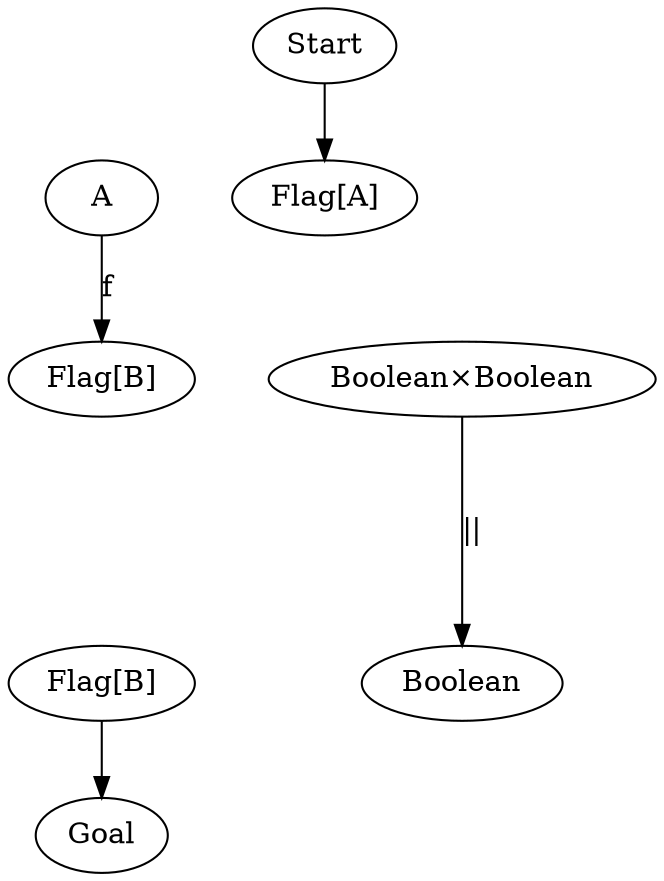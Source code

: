 digraph {
    Start[class="extremity"]
    Goal[class="extremity"]

    FA[label="Flag[A]" group="upper" class="start"]
    A[group="upper"]
    FB[label="Flag[B]" group="upper"]
    B[group="upper" style="invis"]
    FB2[label="Flag[B]" group="upper" class="goal"]
    XX[label="Boolean×Boolean" group="lower"]
    X[label="Boolean" group="lower"]


    {
        rank=same
        A -> FA[dir="back" style="invis"]
    }


    {
        rank=same
        FB -> XX[style="invis"]
    }

    {
        rank=same
        FB2 -> X[dir="back" style="invis"]
    }

    FA -> XX[style="invis"]
    A -> FB[label="f"]
    XX -> X[label="||"]
    FB -> B[style="invis"]
    B  -> FB2[style="invis"]

    Start -> FA[class="start"]
    FB2 -> Goal[class="goal"]
}
